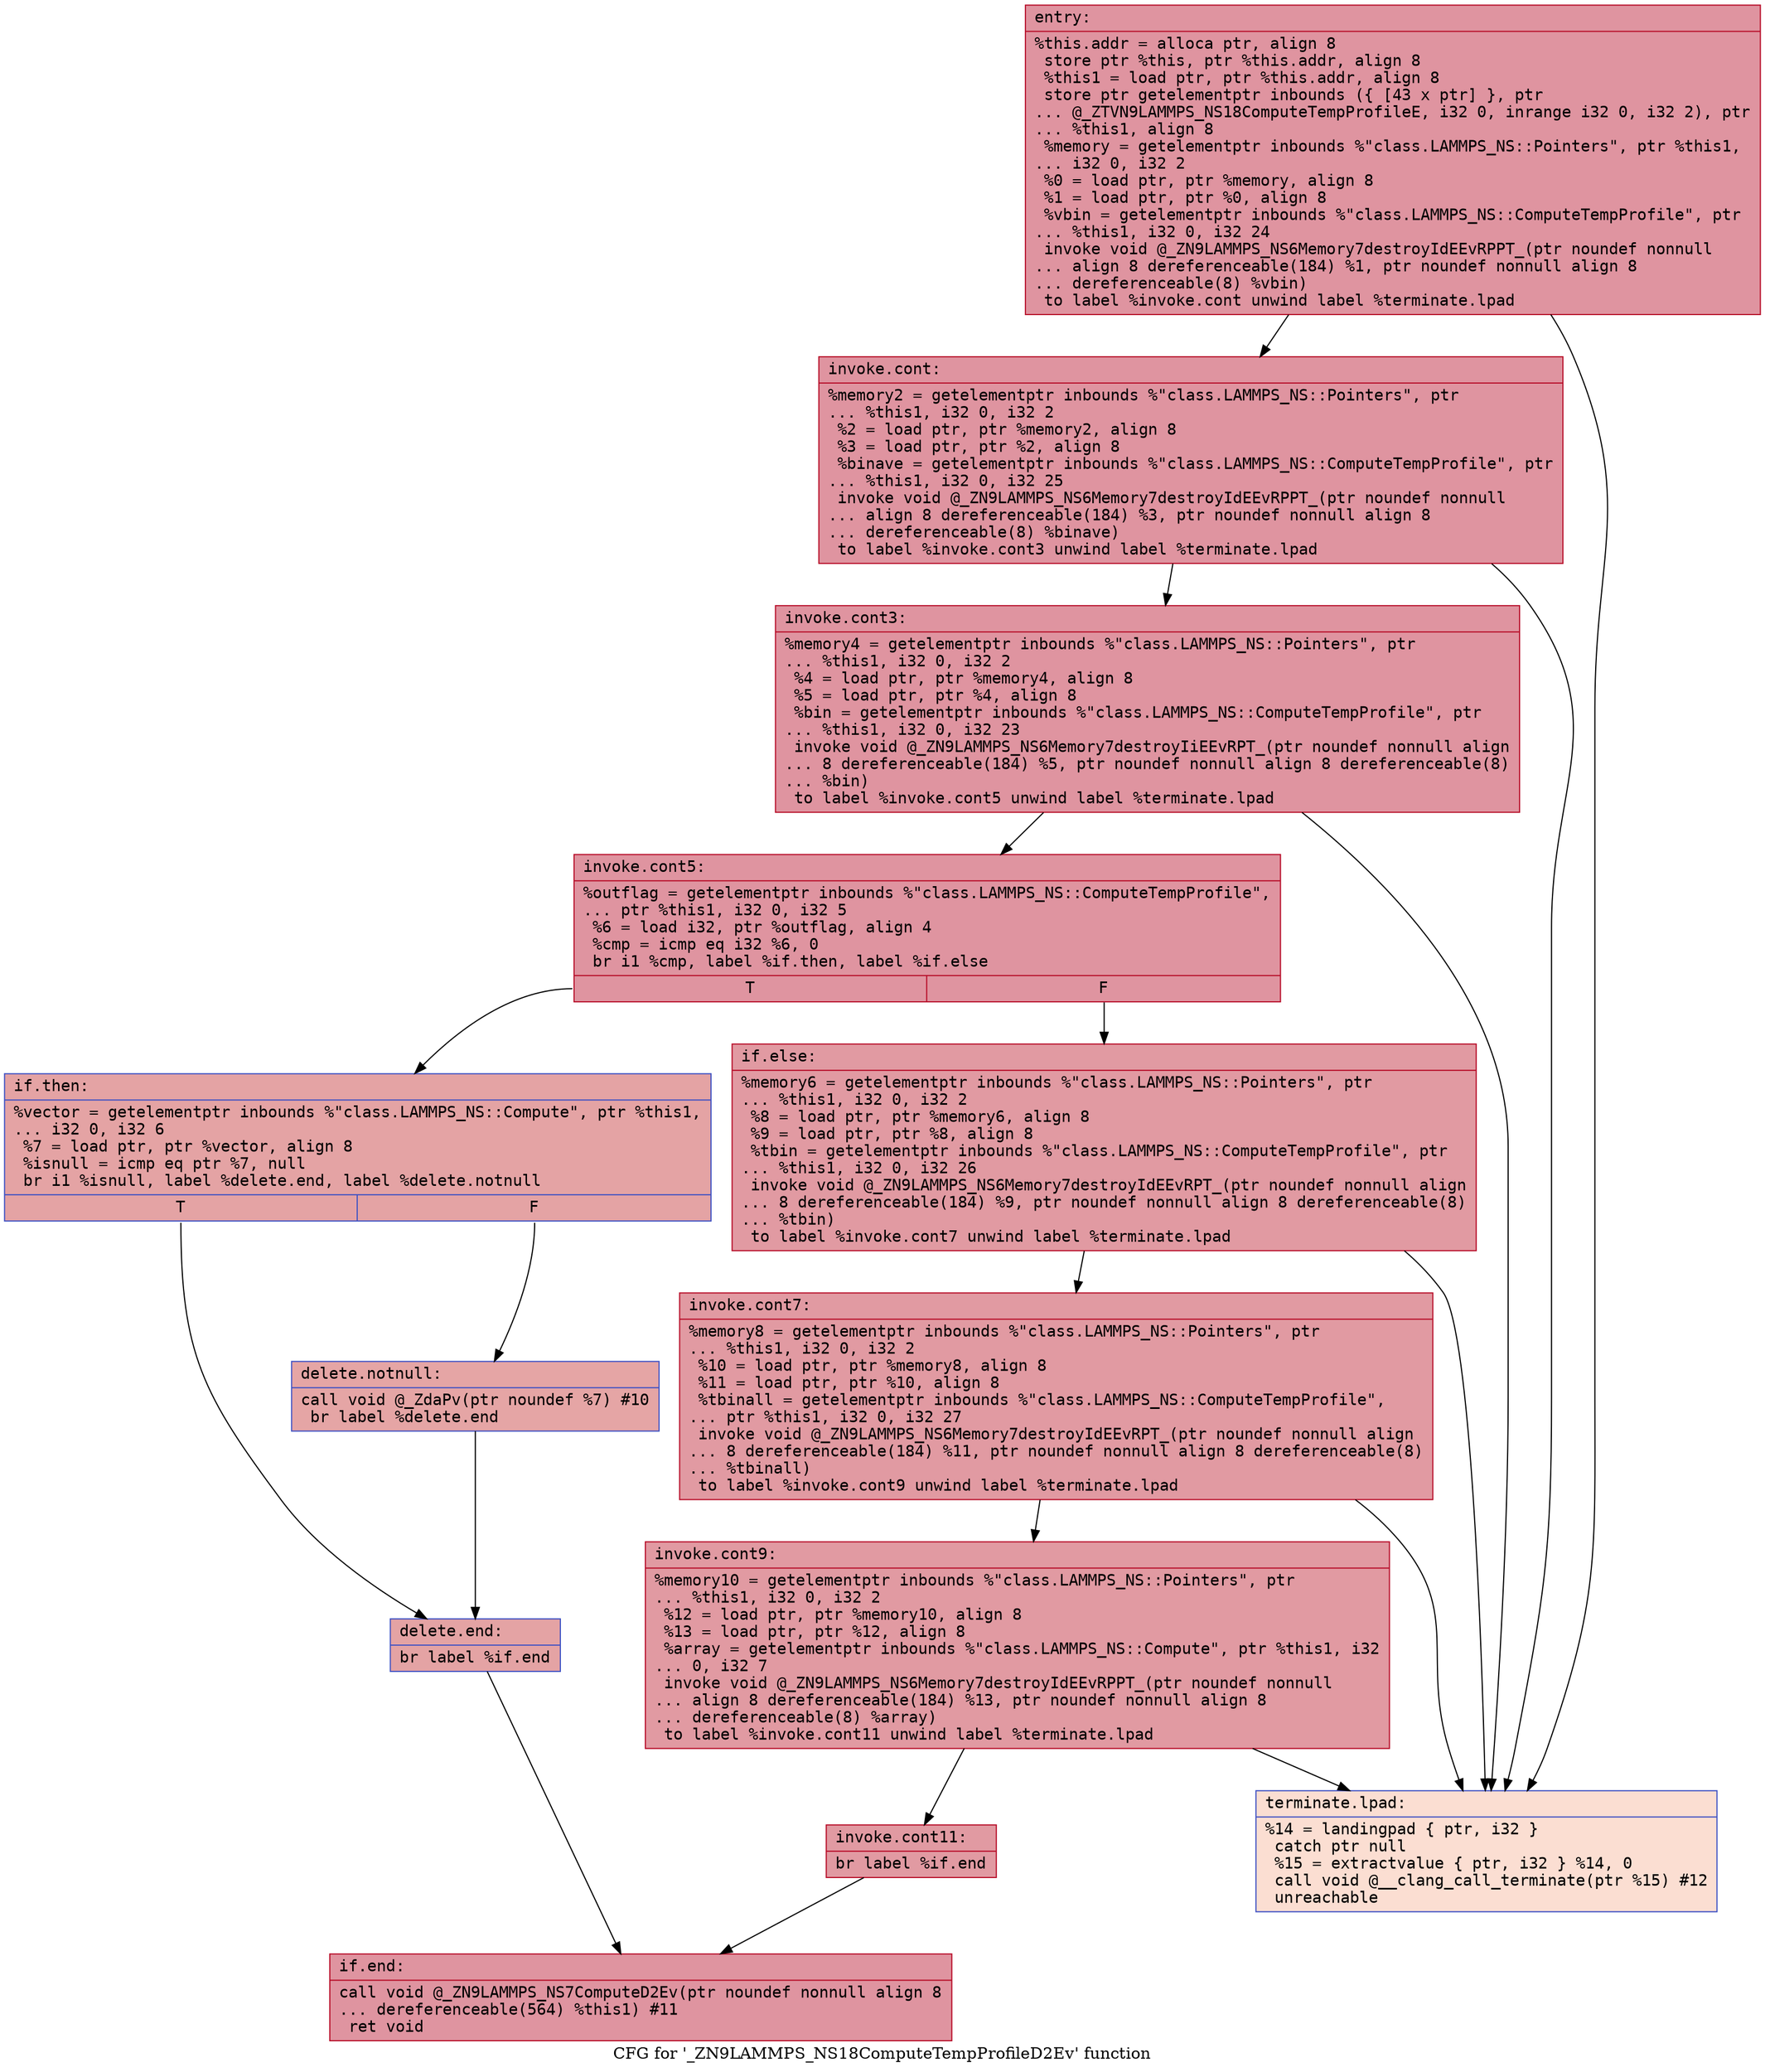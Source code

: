 digraph "CFG for '_ZN9LAMMPS_NS18ComputeTempProfileD2Ev' function" {
	label="CFG for '_ZN9LAMMPS_NS18ComputeTempProfileD2Ev' function";

	Node0x56239876e8d0 [shape=record,color="#b70d28ff", style=filled, fillcolor="#b70d2870" fontname="Courier",label="{entry:\l|  %this.addr = alloca ptr, align 8\l  store ptr %this, ptr %this.addr, align 8\l  %this1 = load ptr, ptr %this.addr, align 8\l  store ptr getelementptr inbounds (\{ [43 x ptr] \}, ptr\l... @_ZTVN9LAMMPS_NS18ComputeTempProfileE, i32 0, inrange i32 0, i32 2), ptr\l... %this1, align 8\l  %memory = getelementptr inbounds %\"class.LAMMPS_NS::Pointers\", ptr %this1,\l... i32 0, i32 2\l  %0 = load ptr, ptr %memory, align 8\l  %1 = load ptr, ptr %0, align 8\l  %vbin = getelementptr inbounds %\"class.LAMMPS_NS::ComputeTempProfile\", ptr\l... %this1, i32 0, i32 24\l  invoke void @_ZN9LAMMPS_NS6Memory7destroyIdEEvRPPT_(ptr noundef nonnull\l... align 8 dereferenceable(184) %1, ptr noundef nonnull align 8\l... dereferenceable(8) %vbin)\l          to label %invoke.cont unwind label %terminate.lpad\l}"];
	Node0x56239876e8d0 -> Node0x56239876ed50[tooltip="entry -> invoke.cont\nProbability 100.00%" ];
	Node0x56239876e8d0 -> Node0x56239876eda0[tooltip="entry -> terminate.lpad\nProbability 0.00%" ];
	Node0x56239876ed50 [shape=record,color="#b70d28ff", style=filled, fillcolor="#b70d2870" fontname="Courier",label="{invoke.cont:\l|  %memory2 = getelementptr inbounds %\"class.LAMMPS_NS::Pointers\", ptr\l... %this1, i32 0, i32 2\l  %2 = load ptr, ptr %memory2, align 8\l  %3 = load ptr, ptr %2, align 8\l  %binave = getelementptr inbounds %\"class.LAMMPS_NS::ComputeTempProfile\", ptr\l... %this1, i32 0, i32 25\l  invoke void @_ZN9LAMMPS_NS6Memory7destroyIdEEvRPPT_(ptr noundef nonnull\l... align 8 dereferenceable(184) %3, ptr noundef nonnull align 8\l... dereferenceable(8) %binave)\l          to label %invoke.cont3 unwind label %terminate.lpad\l}"];
	Node0x56239876ed50 -> Node0x56239876f2e0[tooltip="invoke.cont -> invoke.cont3\nProbability 100.00%" ];
	Node0x56239876ed50 -> Node0x56239876eda0[tooltip="invoke.cont -> terminate.lpad\nProbability 0.00%" ];
	Node0x56239876f2e0 [shape=record,color="#b70d28ff", style=filled, fillcolor="#b70d2870" fontname="Courier",label="{invoke.cont3:\l|  %memory4 = getelementptr inbounds %\"class.LAMMPS_NS::Pointers\", ptr\l... %this1, i32 0, i32 2\l  %4 = load ptr, ptr %memory4, align 8\l  %5 = load ptr, ptr %4, align 8\l  %bin = getelementptr inbounds %\"class.LAMMPS_NS::ComputeTempProfile\", ptr\l... %this1, i32 0, i32 23\l  invoke void @_ZN9LAMMPS_NS6Memory7destroyIiEEvRPT_(ptr noundef nonnull align\l... 8 dereferenceable(184) %5, ptr noundef nonnull align 8 dereferenceable(8)\l... %bin)\l          to label %invoke.cont5 unwind label %terminate.lpad\l}"];
	Node0x56239876f2e0 -> Node0x56239876f940[tooltip="invoke.cont3 -> invoke.cont5\nProbability 100.00%" ];
	Node0x56239876f2e0 -> Node0x56239876eda0[tooltip="invoke.cont3 -> terminate.lpad\nProbability 0.00%" ];
	Node0x56239876f940 [shape=record,color="#b70d28ff", style=filled, fillcolor="#b70d2870" fontname="Courier",label="{invoke.cont5:\l|  %outflag = getelementptr inbounds %\"class.LAMMPS_NS::ComputeTempProfile\",\l... ptr %this1, i32 0, i32 5\l  %6 = load i32, ptr %outflag, align 4\l  %cmp = icmp eq i32 %6, 0\l  br i1 %cmp, label %if.then, label %if.else\l|{<s0>T|<s1>F}}"];
	Node0x56239876f940:s0 -> Node0x56239876fda0[tooltip="invoke.cont5 -> if.then\nProbability 37.50%" ];
	Node0x56239876f940:s1 -> Node0x56239876fe10[tooltip="invoke.cont5 -> if.else\nProbability 62.50%" ];
	Node0x56239876fda0 [shape=record,color="#3d50c3ff", style=filled, fillcolor="#c32e3170" fontname="Courier",label="{if.then:\l|  %vector = getelementptr inbounds %\"class.LAMMPS_NS::Compute\", ptr %this1,\l... i32 0, i32 6\l  %7 = load ptr, ptr %vector, align 8\l  %isnull = icmp eq ptr %7, null\l  br i1 %isnull, label %delete.end, label %delete.notnull\l|{<s0>T|<s1>F}}"];
	Node0x56239876fda0:s0 -> Node0x562398770140[tooltip="if.then -> delete.end\nProbability 37.50%" ];
	Node0x56239876fda0:s1 -> Node0x562398770190[tooltip="if.then -> delete.notnull\nProbability 62.50%" ];
	Node0x562398770190 [shape=record,color="#3d50c3ff", style=filled, fillcolor="#c5333470" fontname="Courier",label="{delete.notnull:\l|  call void @_ZdaPv(ptr noundef %7) #10\l  br label %delete.end\l}"];
	Node0x562398770190 -> Node0x562398770140[tooltip="delete.notnull -> delete.end\nProbability 100.00%" ];
	Node0x562398770140 [shape=record,color="#3d50c3ff", style=filled, fillcolor="#c32e3170" fontname="Courier",label="{delete.end:\l|  br label %if.end\l}"];
	Node0x562398770140 -> Node0x5623987704e0[tooltip="delete.end -> if.end\nProbability 100.00%" ];
	Node0x56239876fe10 [shape=record,color="#b70d28ff", style=filled, fillcolor="#bb1b2c70" fontname="Courier",label="{if.else:\l|  %memory6 = getelementptr inbounds %\"class.LAMMPS_NS::Pointers\", ptr\l... %this1, i32 0, i32 2\l  %8 = load ptr, ptr %memory6, align 8\l  %9 = load ptr, ptr %8, align 8\l  %tbin = getelementptr inbounds %\"class.LAMMPS_NS::ComputeTempProfile\", ptr\l... %this1, i32 0, i32 26\l  invoke void @_ZN9LAMMPS_NS6Memory7destroyIdEEvRPT_(ptr noundef nonnull align\l... 8 dereferenceable(184) %9, ptr noundef nonnull align 8 dereferenceable(8)\l... %tbin)\l          to label %invoke.cont7 unwind label %terminate.lpad\l}"];
	Node0x56239876fe10 -> Node0x56239876f7d0[tooltip="if.else -> invoke.cont7\nProbability 100.00%" ];
	Node0x56239876fe10 -> Node0x56239876eda0[tooltip="if.else -> terminate.lpad\nProbability 0.00%" ];
	Node0x56239876f7d0 [shape=record,color="#b70d28ff", style=filled, fillcolor="#bb1b2c70" fontname="Courier",label="{invoke.cont7:\l|  %memory8 = getelementptr inbounds %\"class.LAMMPS_NS::Pointers\", ptr\l... %this1, i32 0, i32 2\l  %10 = load ptr, ptr %memory8, align 8\l  %11 = load ptr, ptr %10, align 8\l  %tbinall = getelementptr inbounds %\"class.LAMMPS_NS::ComputeTempProfile\",\l... ptr %this1, i32 0, i32 27\l  invoke void @_ZN9LAMMPS_NS6Memory7destroyIdEEvRPT_(ptr noundef nonnull align\l... 8 dereferenceable(184) %11, ptr noundef nonnull align 8 dereferenceable(8)\l... %tbinall)\l          to label %invoke.cont9 unwind label %terminate.lpad\l}"];
	Node0x56239876f7d0 -> Node0x562398770f50[tooltip="invoke.cont7 -> invoke.cont9\nProbability 100.00%" ];
	Node0x56239876f7d0 -> Node0x56239876eda0[tooltip="invoke.cont7 -> terminate.lpad\nProbability 0.00%" ];
	Node0x562398770f50 [shape=record,color="#b70d28ff", style=filled, fillcolor="#bb1b2c70" fontname="Courier",label="{invoke.cont9:\l|  %memory10 = getelementptr inbounds %\"class.LAMMPS_NS::Pointers\", ptr\l... %this1, i32 0, i32 2\l  %12 = load ptr, ptr %memory10, align 8\l  %13 = load ptr, ptr %12, align 8\l  %array = getelementptr inbounds %\"class.LAMMPS_NS::Compute\", ptr %this1, i32\l... 0, i32 7\l  invoke void @_ZN9LAMMPS_NS6Memory7destroyIdEEvRPPT_(ptr noundef nonnull\l... align 8 dereferenceable(184) %13, ptr noundef nonnull align 8\l... dereferenceable(8) %array)\l          to label %invoke.cont11 unwind label %terminate.lpad\l}"];
	Node0x562398770f50 -> Node0x562398771410[tooltip="invoke.cont9 -> invoke.cont11\nProbability 100.00%" ];
	Node0x562398770f50 -> Node0x56239876eda0[tooltip="invoke.cont9 -> terminate.lpad\nProbability 0.00%" ];
	Node0x562398771410 [shape=record,color="#b70d28ff", style=filled, fillcolor="#bb1b2c70" fontname="Courier",label="{invoke.cont11:\l|  br label %if.end\l}"];
	Node0x562398771410 -> Node0x5623987704e0[tooltip="invoke.cont11 -> if.end\nProbability 100.00%" ];
	Node0x5623987704e0 [shape=record,color="#b70d28ff", style=filled, fillcolor="#b70d2870" fontname="Courier",label="{if.end:\l|  call void @_ZN9LAMMPS_NS7ComputeD2Ev(ptr noundef nonnull align 8\l... dereferenceable(564) %this1) #11\l  ret void\l}"];
	Node0x56239876eda0 [shape=record,color="#3d50c3ff", style=filled, fillcolor="#f7b59970" fontname="Courier",label="{terminate.lpad:\l|  %14 = landingpad \{ ptr, i32 \}\l          catch ptr null\l  %15 = extractvalue \{ ptr, i32 \} %14, 0\l  call void @__clang_call_terminate(ptr %15) #12\l  unreachable\l}"];
}
